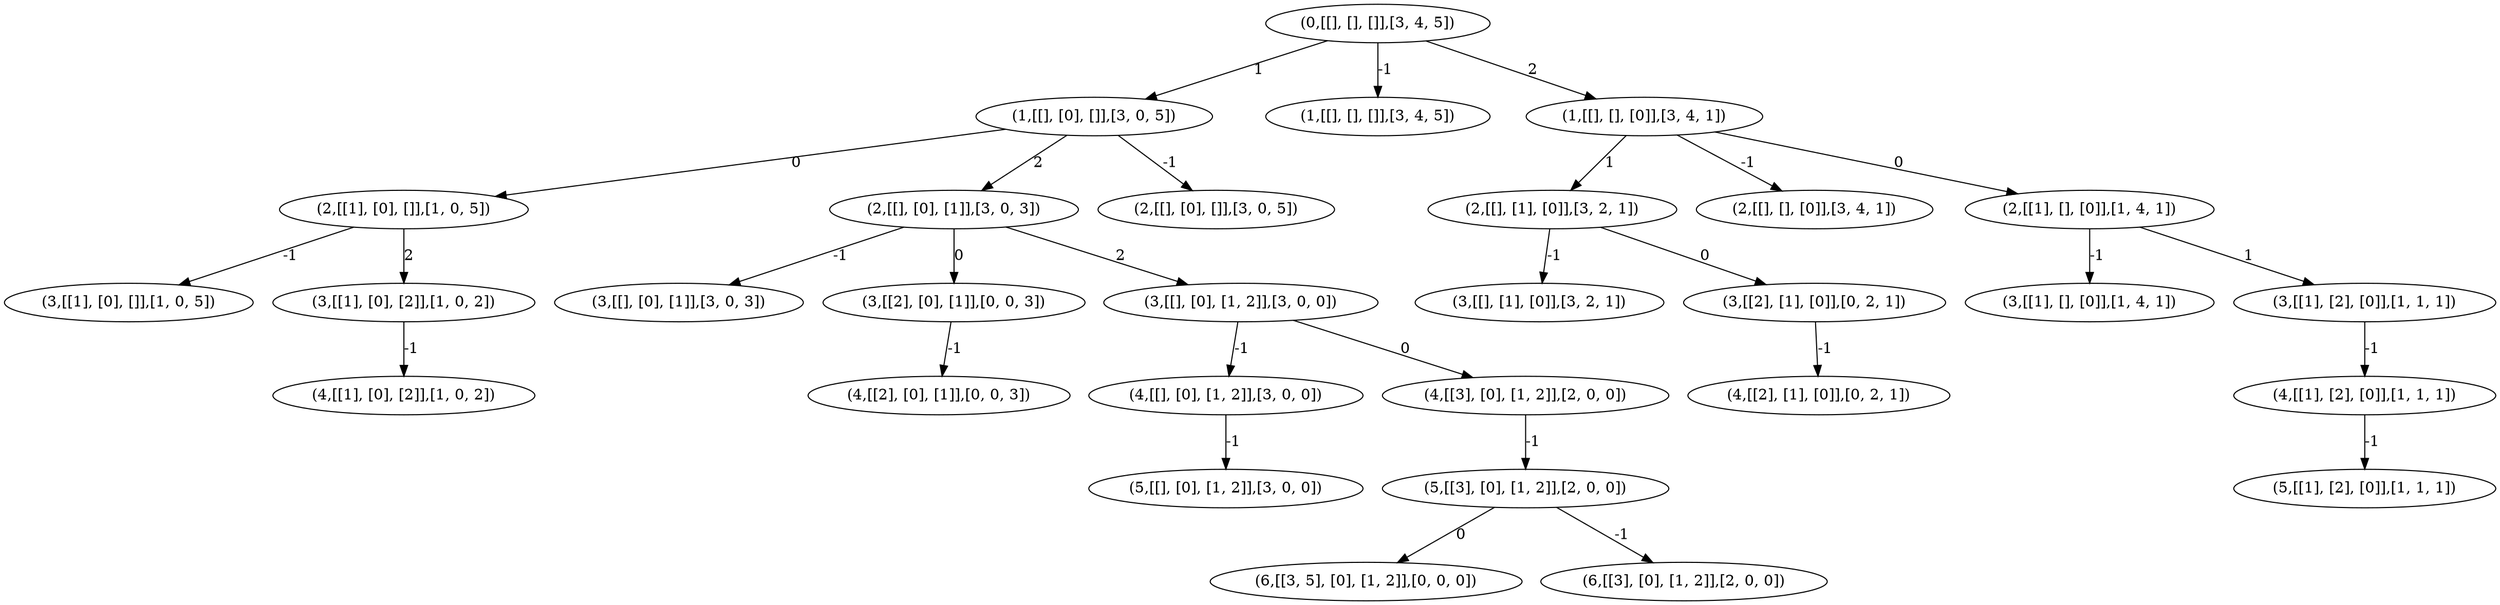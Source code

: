 strict digraph G {
  1 [ label="(3,[[], [0], [1]],[3, 0, 3])" ];
  2 [ label="(3,[[1], [0], []],[1, 0, 5])" ];
  3 [ label="(2,[[1], [0], []],[1, 0, 5])" ];
  4 [ label="(2,[[], [0], [1]],[3, 0, 3])" ];
  5 [ label="(4,[[], [0], [1, 2]],[3, 0, 0])" ];
  6 [ label="(4,[[1], [0], [2]],[1, 0, 2])" ];
  7 [ label="(4,[[2], [0], [1]],[0, 0, 3])" ];
  8 [ label="(5,[[], [0], [1, 2]],[3, 0, 0])" ];
  9 [ label="(3,[[1], [0], [2]],[1, 0, 2])" ];
  10 [ label="(3,[[2], [0], [1]],[0, 0, 3])" ];
  11 [ label="(3,[[], [0], [1, 2]],[3, 0, 0])" ];
  12 [ label="(3,[[1], [], [0]],[1, 4, 1])" ];
  13 [ label="(2,[[], [0], []],[3, 0, 5])" ];
  14 [ label="(1,[[], [0], []],[3, 0, 5])" ];
  15 [ label="(3,[[], [1], [0]],[3, 2, 1])" ];
  16 [ label="(5,[[1], [2], [0]],[1, 1, 1])" ];
  17 [ label="(4,[[1], [2], [0]],[1, 1, 1])" ];
  18 [ label="(6,[[3, 5], [0], [1, 2]],[0, 0, 0])" ];
  19 [ label="(0,[[], [], []],[3, 4, 5])" ];
  20 [ label="(3,[[1], [2], [0]],[1, 1, 1])" ];
  21 [ label="(1,[[], [], []],[3, 4, 5])" ];
  22 [ label="(2,[[], [1], [0]],[3, 2, 1])" ];
  23 [ label="(2,[[], [], [0]],[3, 4, 1])" ];
  24 [ label="(4,[[2], [1], [0]],[0, 2, 1])" ];
  25 [ label="(3,[[2], [1], [0]],[0, 2, 1])" ];
  26 [ label="(1,[[], [], [0]],[3, 4, 1])" ];
  27 [ label="(4,[[3], [0], [1, 2]],[2, 0, 0])" ];
  28 [ label="(2,[[1], [], [0]],[1, 4, 1])" ];
  29 [ label="(5,[[3], [0], [1, 2]],[2, 0, 0])" ];
  30 [ label="(6,[[3], [0], [1, 2]],[2, 0, 0])" ];
  4 -> 1 [ label="-1" ];
  3 -> 2 [ label="-1" ];
  14 -> 3 [ label="0" ];
  14 -> 4 [ label="2" ];
  11 -> 5 [ label="-1" ];
  9 -> 6 [ label="-1" ];
  10 -> 7 [ label="-1" ];
  5 -> 8 [ label="-1" ];
  3 -> 9 [ label="2" ];
  4 -> 10 [ label="0" ];
  4 -> 11 [ label="2" ];
  28 -> 12 [ label="-1" ];
  14 -> 13 [ label="-1" ];
  19 -> 14 [ label="1" ];
  22 -> 15 [ label="-1" ];
  17 -> 16 [ label="-1" ];
  20 -> 17 [ label="-1" ];
  29 -> 18 [ label="0" ];
  28 -> 20 [ label="1" ];
  19 -> 21 [ label="-1" ];
  26 -> 22 [ label="1" ];
  26 -> 23 [ label="-1" ];
  25 -> 24 [ label="-1" ];
  22 -> 25 [ label="0" ];
  19 -> 26 [ label="2" ];
  11 -> 27 [ label="0" ];
  26 -> 28 [ label="0" ];
  27 -> 29 [ label="-1" ];
  29 -> 30 [ label="-1" ];
}

